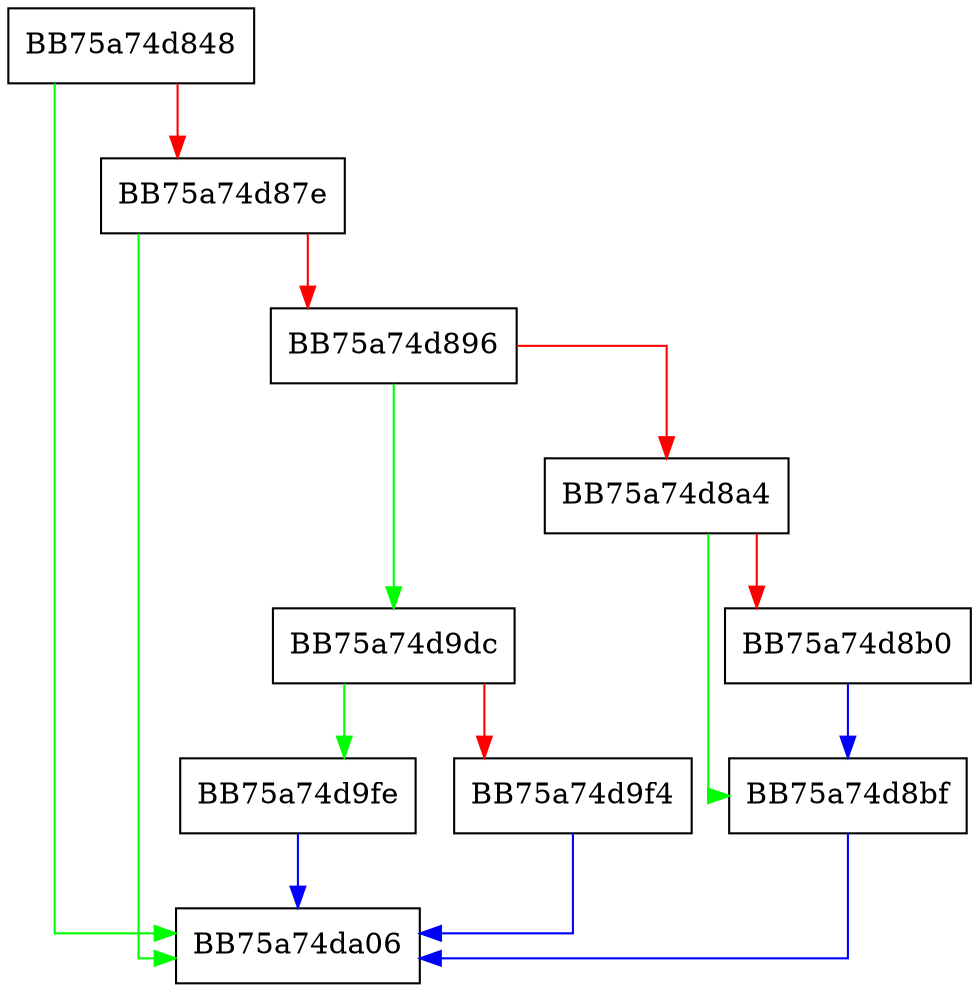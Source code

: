 digraph sqlite3VtabFinishParse {
  node [shape="box"];
  graph [splines=ortho];
  BB75a74d848 -> BB75a74da06 [color="green"];
  BB75a74d848 -> BB75a74d87e [color="red"];
  BB75a74d87e -> BB75a74da06 [color="green"];
  BB75a74d87e -> BB75a74d896 [color="red"];
  BB75a74d896 -> BB75a74d9dc [color="green"];
  BB75a74d896 -> BB75a74d8a4 [color="red"];
  BB75a74d8a4 -> BB75a74d8bf [color="green"];
  BB75a74d8a4 -> BB75a74d8b0 [color="red"];
  BB75a74d8b0 -> BB75a74d8bf [color="blue"];
  BB75a74d8bf -> BB75a74da06 [color="blue"];
  BB75a74d9dc -> BB75a74d9fe [color="green"];
  BB75a74d9dc -> BB75a74d9f4 [color="red"];
  BB75a74d9f4 -> BB75a74da06 [color="blue"];
  BB75a74d9fe -> BB75a74da06 [color="blue"];
}
